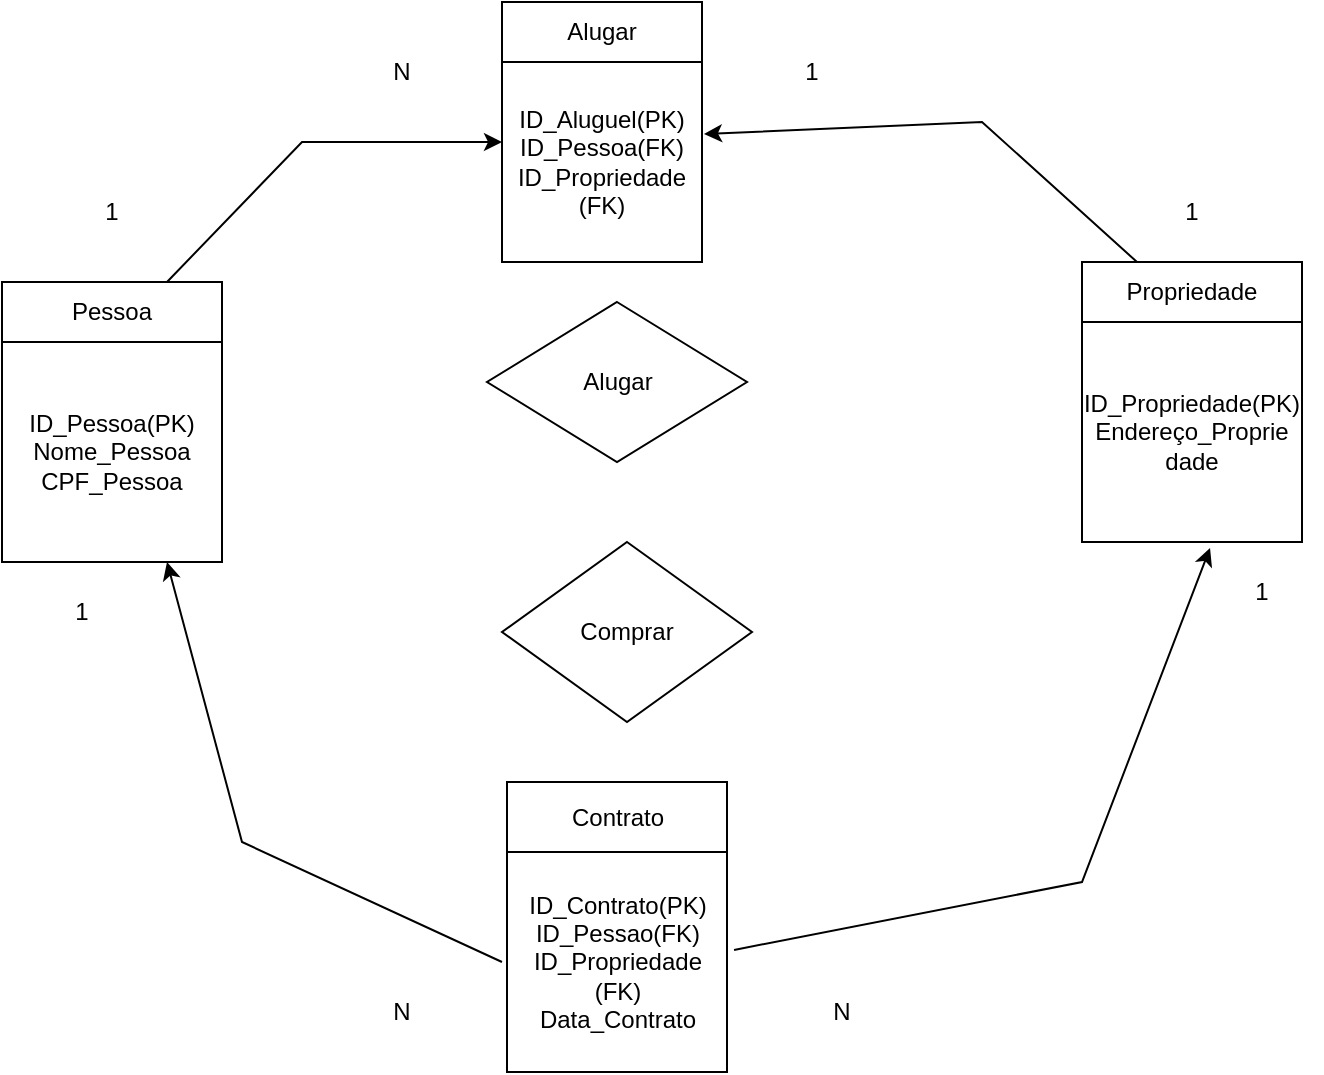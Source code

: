 <mxfile version="20.8.20" type="github">
  <diagram name="Página-1" id="imeP4w_c66DNUwzUJW6N">
    <mxGraphModel dx="1194" dy="584" grid="1" gridSize="10" guides="1" tooltips="1" connect="1" arrows="1" fold="1" page="1" pageScale="1" pageWidth="827" pageHeight="1169" math="0" shadow="0">
      <root>
        <mxCell id="0" />
        <mxCell id="1" parent="0" />
        <mxCell id="8EXz8RUZio_yi-uxEoa5-8" value="Alugar" style="rhombus;whiteSpace=wrap;html=1;" vertex="1" parent="1">
          <mxGeometry x="332.5" y="260" width="130" height="80" as="geometry" />
        </mxCell>
        <mxCell id="8EXz8RUZio_yi-uxEoa5-9" value="Comprar" style="rhombus;whiteSpace=wrap;html=1;" vertex="1" parent="1">
          <mxGeometry x="340" y="380" width="125" height="90" as="geometry" />
        </mxCell>
        <mxCell id="8EXz8RUZio_yi-uxEoa5-10" value="Pessoa" style="rounded=0;whiteSpace=wrap;html=1;" vertex="1" parent="1">
          <mxGeometry x="90" y="250" width="110" height="30" as="geometry" />
        </mxCell>
        <mxCell id="8EXz8RUZio_yi-uxEoa5-11" value="ID_Pessoa(PK)&lt;br&gt;Nome_Pessoa&lt;br&gt;CPF_Pessoa" style="whiteSpace=wrap;html=1;aspect=fixed;" vertex="1" parent="1">
          <mxGeometry x="90" y="280" width="110" height="110" as="geometry" />
        </mxCell>
        <mxCell id="8EXz8RUZio_yi-uxEoa5-12" value="Propriedade" style="rounded=0;whiteSpace=wrap;html=1;" vertex="1" parent="1">
          <mxGeometry x="630" y="240" width="110" height="30" as="geometry" />
        </mxCell>
        <mxCell id="8EXz8RUZio_yi-uxEoa5-13" value="ID_Propriedade(PK)&lt;br&gt;Endereço_Proprie&lt;br&gt;dade&lt;br&gt;" style="whiteSpace=wrap;html=1;aspect=fixed;" vertex="1" parent="1">
          <mxGeometry x="630" y="270" width="110" height="110" as="geometry" />
        </mxCell>
        <mxCell id="8EXz8RUZio_yi-uxEoa5-14" value="Alugar" style="rounded=0;whiteSpace=wrap;html=1;" vertex="1" parent="1">
          <mxGeometry x="340" y="110" width="100" height="30" as="geometry" />
        </mxCell>
        <mxCell id="8EXz8RUZio_yi-uxEoa5-15" value="ID_Aluguel(PK)&lt;br&gt;ID_Pessoa(FK)&lt;br&gt;ID_Propriedade&lt;br&gt;(FK)" style="whiteSpace=wrap;html=1;aspect=fixed;" vertex="1" parent="1">
          <mxGeometry x="340" y="140" width="100" height="100" as="geometry" />
        </mxCell>
        <mxCell id="8EXz8RUZio_yi-uxEoa5-16" value="Contrato" style="rounded=0;whiteSpace=wrap;html=1;" vertex="1" parent="1">
          <mxGeometry x="342.5" y="500" width="110" height="35" as="geometry" />
        </mxCell>
        <mxCell id="8EXz8RUZio_yi-uxEoa5-17" value="ID_Contrato(PK)&lt;br&gt;ID_Pessao(FK)&lt;br&gt;ID_Propriedade&lt;br&gt;(FK)&lt;br&gt;Data_Contrato" style="whiteSpace=wrap;html=1;aspect=fixed;" vertex="1" parent="1">
          <mxGeometry x="342.5" y="535" width="110" height="110" as="geometry" />
        </mxCell>
        <mxCell id="8EXz8RUZio_yi-uxEoa5-18" value="" style="endArrow=classic;html=1;rounded=0;exitX=0.75;exitY=0;exitDx=0;exitDy=0;entryX=0;entryY=0.4;entryDx=0;entryDy=0;entryPerimeter=0;" edge="1" parent="1" source="8EXz8RUZio_yi-uxEoa5-10" target="8EXz8RUZio_yi-uxEoa5-15">
          <mxGeometry width="50" height="50" relative="1" as="geometry">
            <mxPoint x="190" y="220" as="sourcePoint" />
            <mxPoint x="300" y="180" as="targetPoint" />
            <Array as="points">
              <mxPoint x="240" y="180" />
            </Array>
          </mxGeometry>
        </mxCell>
        <mxCell id="8EXz8RUZio_yi-uxEoa5-19" value="" style="endArrow=classic;html=1;rounded=0;entryX=0.75;entryY=1;entryDx=0;entryDy=0;" edge="1" parent="1" target="8EXz8RUZio_yi-uxEoa5-11">
          <mxGeometry width="50" height="50" relative="1" as="geometry">
            <mxPoint x="340" y="590" as="sourcePoint" />
            <mxPoint x="250" y="540" as="targetPoint" />
            <Array as="points">
              <mxPoint x="210" y="530" />
            </Array>
          </mxGeometry>
        </mxCell>
        <mxCell id="8EXz8RUZio_yi-uxEoa5-20" value="" style="endArrow=classic;html=1;rounded=0;exitX=0.25;exitY=0;exitDx=0;exitDy=0;entryX=1.01;entryY=0.36;entryDx=0;entryDy=0;entryPerimeter=0;" edge="1" parent="1" source="8EXz8RUZio_yi-uxEoa5-12" target="8EXz8RUZio_yi-uxEoa5-15">
          <mxGeometry width="50" height="50" relative="1" as="geometry">
            <mxPoint x="490" y="220" as="sourcePoint" />
            <mxPoint x="540" y="165" as="targetPoint" />
            <Array as="points">
              <mxPoint x="580" y="170" />
            </Array>
          </mxGeometry>
        </mxCell>
        <mxCell id="8EXz8RUZio_yi-uxEoa5-23" value="" style="endArrow=classic;html=1;rounded=0;exitX=1.032;exitY=0.445;exitDx=0;exitDy=0;exitPerimeter=0;entryX=0.582;entryY=1.027;entryDx=0;entryDy=0;entryPerimeter=0;" edge="1" parent="1" source="8EXz8RUZio_yi-uxEoa5-17" target="8EXz8RUZio_yi-uxEoa5-13">
          <mxGeometry width="50" height="50" relative="1" as="geometry">
            <mxPoint x="560" y="580" as="sourcePoint" />
            <mxPoint x="610" y="530" as="targetPoint" />
            <Array as="points">
              <mxPoint x="630" y="550" />
            </Array>
          </mxGeometry>
        </mxCell>
        <mxCell id="8EXz8RUZio_yi-uxEoa5-24" value="N" style="text;html=1;strokeColor=none;fillColor=none;align=center;verticalAlign=middle;whiteSpace=wrap;rounded=0;" vertex="1" parent="1">
          <mxGeometry x="260" y="130" width="60" height="30" as="geometry" />
        </mxCell>
        <mxCell id="8EXz8RUZio_yi-uxEoa5-25" value="1" style="text;html=1;strokeColor=none;fillColor=none;align=center;verticalAlign=middle;whiteSpace=wrap;rounded=0;" vertex="1" parent="1">
          <mxGeometry x="465" y="130" width="60" height="30" as="geometry" />
        </mxCell>
        <mxCell id="8EXz8RUZio_yi-uxEoa5-26" value="N" style="text;html=1;strokeColor=none;fillColor=none;align=center;verticalAlign=middle;whiteSpace=wrap;rounded=0;" vertex="1" parent="1">
          <mxGeometry x="260" y="600" width="60" height="30" as="geometry" />
        </mxCell>
        <mxCell id="8EXz8RUZio_yi-uxEoa5-27" value="N" style="text;html=1;strokeColor=none;fillColor=none;align=center;verticalAlign=middle;whiteSpace=wrap;rounded=0;" vertex="1" parent="1">
          <mxGeometry x="480" y="600" width="60" height="30" as="geometry" />
        </mxCell>
        <mxCell id="8EXz8RUZio_yi-uxEoa5-28" value="1" style="text;html=1;strokeColor=none;fillColor=none;align=center;verticalAlign=middle;whiteSpace=wrap;rounded=0;" vertex="1" parent="1">
          <mxGeometry x="100" y="400" width="60" height="30" as="geometry" />
        </mxCell>
        <mxCell id="8EXz8RUZio_yi-uxEoa5-29" value="1" style="text;html=1;strokeColor=none;fillColor=none;align=center;verticalAlign=middle;whiteSpace=wrap;rounded=0;" vertex="1" parent="1">
          <mxGeometry x="690" y="390" width="60" height="30" as="geometry" />
        </mxCell>
        <mxCell id="8EXz8RUZio_yi-uxEoa5-30" value="1" style="text;html=1;strokeColor=none;fillColor=none;align=center;verticalAlign=middle;whiteSpace=wrap;rounded=0;" vertex="1" parent="1">
          <mxGeometry x="115" y="200" width="60" height="30" as="geometry" />
        </mxCell>
        <mxCell id="8EXz8RUZio_yi-uxEoa5-31" value="1" style="text;html=1;strokeColor=none;fillColor=none;align=center;verticalAlign=middle;whiteSpace=wrap;rounded=0;" vertex="1" parent="1">
          <mxGeometry x="655" y="200" width="60" height="30" as="geometry" />
        </mxCell>
      </root>
    </mxGraphModel>
  </diagram>
</mxfile>
